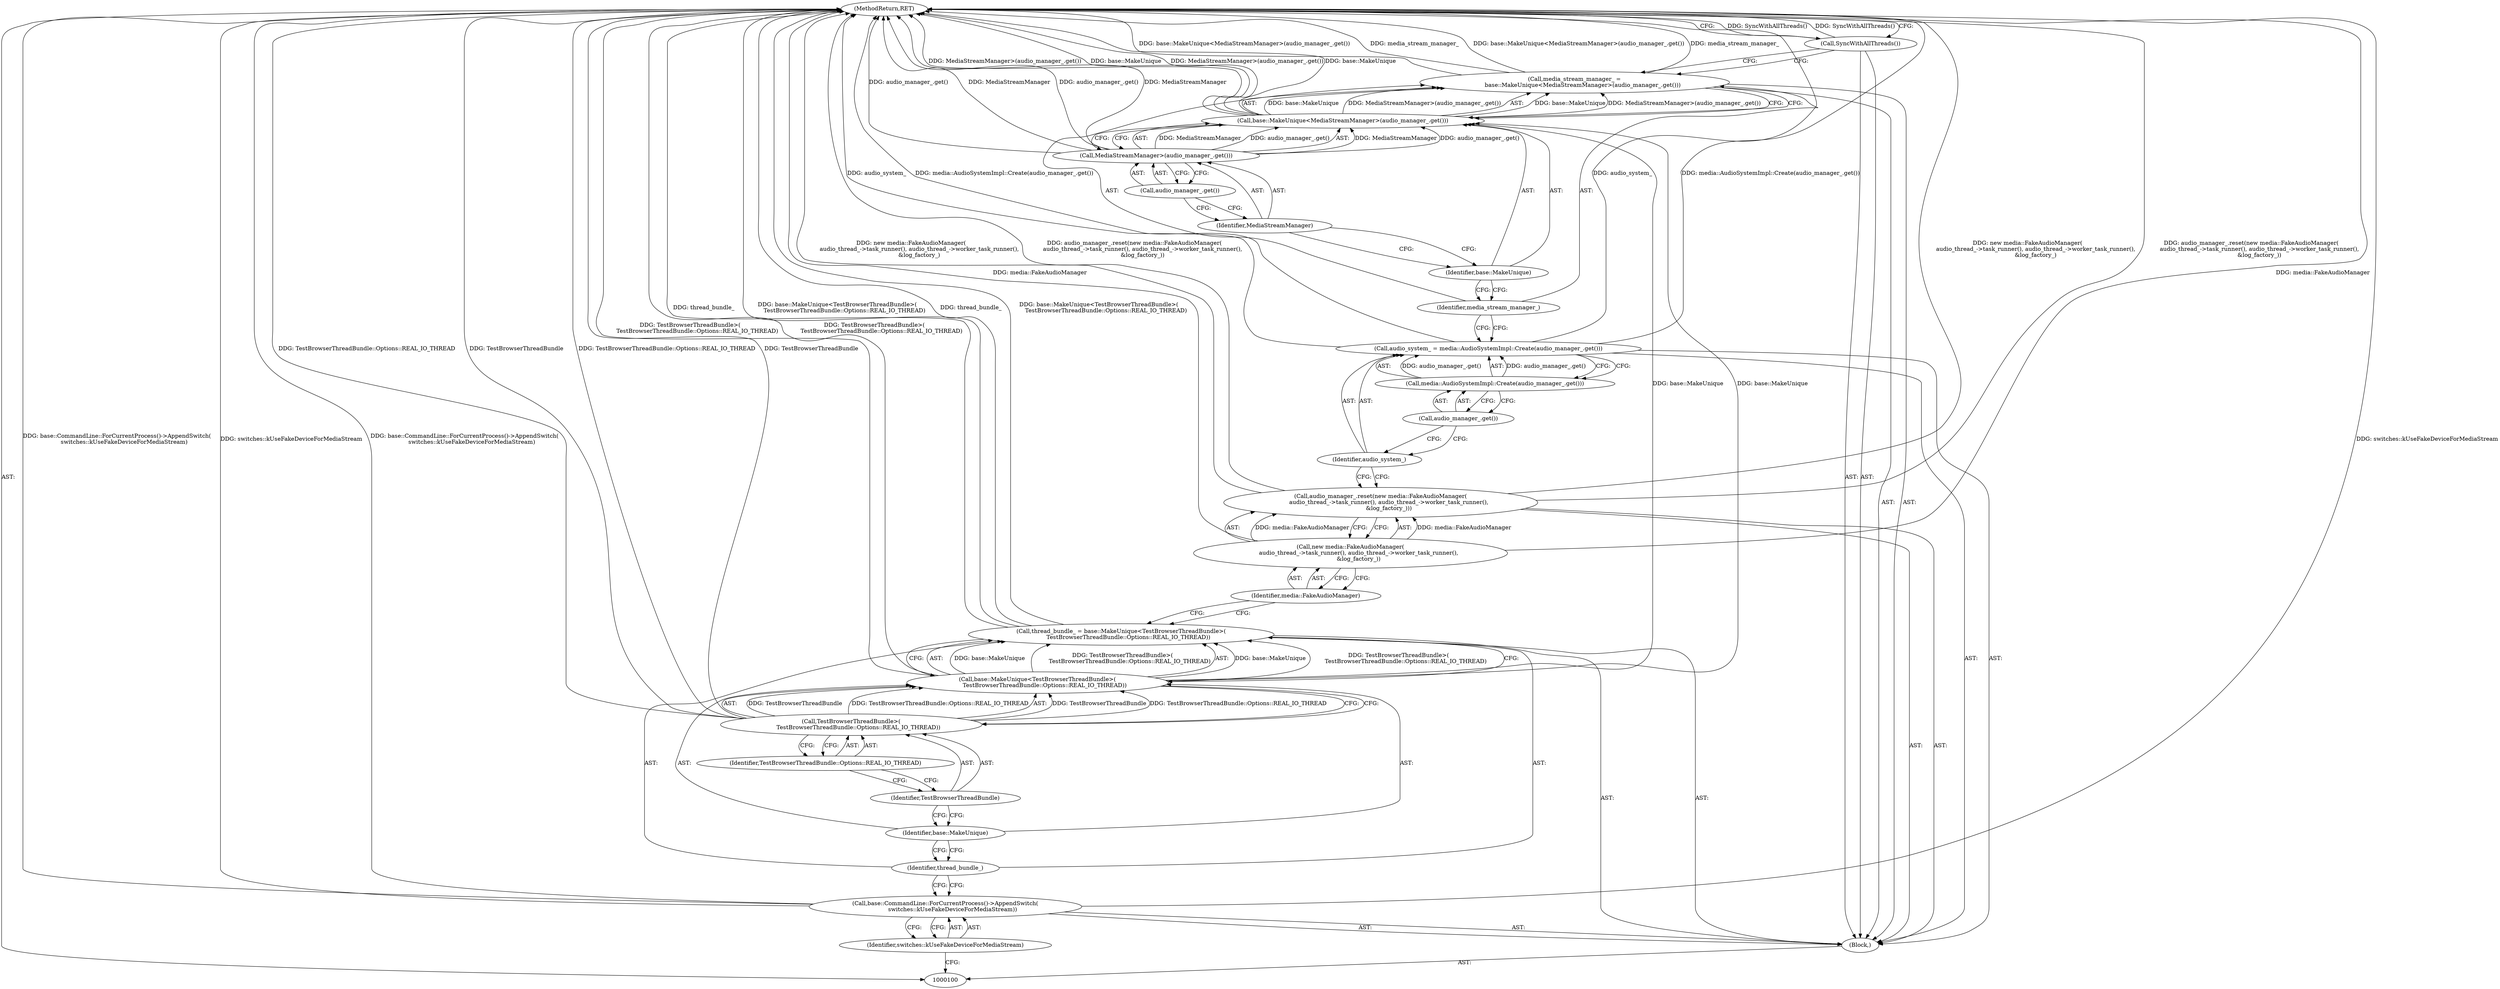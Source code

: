 digraph "0_Chrome_04ff52bb66284467ccb43d90800013b89ee8db75_2" {
"1000126" [label="(MethodReturn,RET)"];
"1000101" [label="(Block,)"];
"1000116" [label="(Call,media::AudioSystemImpl::Create(audio_manager_.get()))"];
"1000114" [label="(Call,audio_system_ = media::AudioSystemImpl::Create(audio_manager_.get()))"];
"1000115" [label="(Identifier,audio_system_)"];
"1000117" [label="(Call,audio_manager_.get())"];
"1000118" [label="(Call,media_stream_manager_ =\n         base::MakeUnique<MediaStreamManager>(audio_manager_.get()))"];
"1000119" [label="(Identifier,media_stream_manager_)"];
"1000122" [label="(Call,MediaStreamManager>(audio_manager_.get()))"];
"1000123" [label="(Identifier,MediaStreamManager)"];
"1000124" [label="(Call,audio_manager_.get())"];
"1000120" [label="(Call,base::MakeUnique<MediaStreamManager>(audio_manager_.get()))"];
"1000121" [label="(Identifier,base::MakeUnique)"];
"1000125" [label="(Call,SyncWithAllThreads())"];
"1000102" [label="(Call,base::CommandLine::ForCurrentProcess()->AppendSwitch(\n        switches::kUseFakeDeviceForMediaStream))"];
"1000103" [label="(Identifier,switches::kUseFakeDeviceForMediaStream)"];
"1000106" [label="(Call,base::MakeUnique<TestBrowserThreadBundle>(\n        TestBrowserThreadBundle::Options::REAL_IO_THREAD))"];
"1000107" [label="(Identifier,base::MakeUnique)"];
"1000108" [label="(Call,TestBrowserThreadBundle>(\n        TestBrowserThreadBundle::Options::REAL_IO_THREAD))"];
"1000109" [label="(Identifier,TestBrowserThreadBundle)"];
"1000104" [label="(Call,thread_bundle_ = base::MakeUnique<TestBrowserThreadBundle>(\n        TestBrowserThreadBundle::Options::REAL_IO_THREAD))"];
"1000105" [label="(Identifier,thread_bundle_)"];
"1000110" [label="(Identifier,TestBrowserThreadBundle::Options::REAL_IO_THREAD)"];
"1000112" [label="(Call,new media::FakeAudioManager(\n         audio_thread_->task_runner(), audio_thread_->worker_task_runner(),\n         &log_factory_))"];
"1000113" [label="(Identifier,media::FakeAudioManager)"];
"1000111" [label="(Call,audio_manager_.reset(new media::FakeAudioManager(\n         audio_thread_->task_runner(), audio_thread_->worker_task_runner(),\n         &log_factory_)))"];
"1000126" -> "1000100"  [label="AST: "];
"1000126" -> "1000125"  [label="CFG: "];
"1000125" -> "1000126"  [label="DDG: SyncWithAllThreads()"];
"1000106" -> "1000126"  [label="DDG: TestBrowserThreadBundle>(\n        TestBrowserThreadBundle::Options::REAL_IO_THREAD)"];
"1000104" -> "1000126"  [label="DDG: thread_bundle_"];
"1000104" -> "1000126"  [label="DDG: base::MakeUnique<TestBrowserThreadBundle>(\n        TestBrowserThreadBundle::Options::REAL_IO_THREAD)"];
"1000122" -> "1000126"  [label="DDG: MediaStreamManager"];
"1000122" -> "1000126"  [label="DDG: audio_manager_.get()"];
"1000102" -> "1000126"  [label="DDG: switches::kUseFakeDeviceForMediaStream"];
"1000102" -> "1000126"  [label="DDG: base::CommandLine::ForCurrentProcess()->AppendSwitch(\n        switches::kUseFakeDeviceForMediaStream)"];
"1000120" -> "1000126"  [label="DDG: MediaStreamManager>(audio_manager_.get())"];
"1000120" -> "1000126"  [label="DDG: base::MakeUnique"];
"1000118" -> "1000126"  [label="DDG: media_stream_manager_"];
"1000118" -> "1000126"  [label="DDG: base::MakeUnique<MediaStreamManager>(audio_manager_.get())"];
"1000114" -> "1000126"  [label="DDG: audio_system_"];
"1000114" -> "1000126"  [label="DDG: media::AudioSystemImpl::Create(audio_manager_.get())"];
"1000111" -> "1000126"  [label="DDG: new media::FakeAudioManager(\n         audio_thread_->task_runner(), audio_thread_->worker_task_runner(),\n         &log_factory_)"];
"1000111" -> "1000126"  [label="DDG: audio_manager_.reset(new media::FakeAudioManager(\n         audio_thread_->task_runner(), audio_thread_->worker_task_runner(),\n         &log_factory_))"];
"1000112" -> "1000126"  [label="DDG: media::FakeAudioManager"];
"1000108" -> "1000126"  [label="DDG: TestBrowserThreadBundle::Options::REAL_IO_THREAD"];
"1000108" -> "1000126"  [label="DDG: TestBrowserThreadBundle"];
"1000101" -> "1000100"  [label="AST: "];
"1000102" -> "1000101"  [label="AST: "];
"1000104" -> "1000101"  [label="AST: "];
"1000111" -> "1000101"  [label="AST: "];
"1000114" -> "1000101"  [label="AST: "];
"1000118" -> "1000101"  [label="AST: "];
"1000125" -> "1000101"  [label="AST: "];
"1000116" -> "1000114"  [label="AST: "];
"1000116" -> "1000117"  [label="CFG: "];
"1000117" -> "1000116"  [label="AST: "];
"1000114" -> "1000116"  [label="CFG: "];
"1000116" -> "1000114"  [label="DDG: audio_manager_.get()"];
"1000114" -> "1000101"  [label="AST: "];
"1000114" -> "1000116"  [label="CFG: "];
"1000115" -> "1000114"  [label="AST: "];
"1000116" -> "1000114"  [label="AST: "];
"1000119" -> "1000114"  [label="CFG: "];
"1000114" -> "1000126"  [label="DDG: audio_system_"];
"1000114" -> "1000126"  [label="DDG: media::AudioSystemImpl::Create(audio_manager_.get())"];
"1000116" -> "1000114"  [label="DDG: audio_manager_.get()"];
"1000115" -> "1000114"  [label="AST: "];
"1000115" -> "1000111"  [label="CFG: "];
"1000117" -> "1000115"  [label="CFG: "];
"1000117" -> "1000116"  [label="AST: "];
"1000117" -> "1000115"  [label="CFG: "];
"1000116" -> "1000117"  [label="CFG: "];
"1000118" -> "1000101"  [label="AST: "];
"1000118" -> "1000120"  [label="CFG: "];
"1000119" -> "1000118"  [label="AST: "];
"1000120" -> "1000118"  [label="AST: "];
"1000125" -> "1000118"  [label="CFG: "];
"1000118" -> "1000126"  [label="DDG: media_stream_manager_"];
"1000118" -> "1000126"  [label="DDG: base::MakeUnique<MediaStreamManager>(audio_manager_.get())"];
"1000120" -> "1000118"  [label="DDG: base::MakeUnique"];
"1000120" -> "1000118"  [label="DDG: MediaStreamManager>(audio_manager_.get())"];
"1000119" -> "1000118"  [label="AST: "];
"1000119" -> "1000114"  [label="CFG: "];
"1000121" -> "1000119"  [label="CFG: "];
"1000122" -> "1000120"  [label="AST: "];
"1000122" -> "1000124"  [label="CFG: "];
"1000123" -> "1000122"  [label="AST: "];
"1000124" -> "1000122"  [label="AST: "];
"1000120" -> "1000122"  [label="CFG: "];
"1000122" -> "1000126"  [label="DDG: MediaStreamManager"];
"1000122" -> "1000126"  [label="DDG: audio_manager_.get()"];
"1000122" -> "1000120"  [label="DDG: MediaStreamManager"];
"1000122" -> "1000120"  [label="DDG: audio_manager_.get()"];
"1000123" -> "1000122"  [label="AST: "];
"1000123" -> "1000121"  [label="CFG: "];
"1000124" -> "1000123"  [label="CFG: "];
"1000124" -> "1000122"  [label="AST: "];
"1000124" -> "1000123"  [label="CFG: "];
"1000122" -> "1000124"  [label="CFG: "];
"1000120" -> "1000118"  [label="AST: "];
"1000120" -> "1000122"  [label="CFG: "];
"1000121" -> "1000120"  [label="AST: "];
"1000122" -> "1000120"  [label="AST: "];
"1000118" -> "1000120"  [label="CFG: "];
"1000120" -> "1000126"  [label="DDG: MediaStreamManager>(audio_manager_.get())"];
"1000120" -> "1000126"  [label="DDG: base::MakeUnique"];
"1000120" -> "1000118"  [label="DDG: base::MakeUnique"];
"1000120" -> "1000118"  [label="DDG: MediaStreamManager>(audio_manager_.get())"];
"1000106" -> "1000120"  [label="DDG: base::MakeUnique"];
"1000122" -> "1000120"  [label="DDG: MediaStreamManager"];
"1000122" -> "1000120"  [label="DDG: audio_manager_.get()"];
"1000121" -> "1000120"  [label="AST: "];
"1000121" -> "1000119"  [label="CFG: "];
"1000123" -> "1000121"  [label="CFG: "];
"1000125" -> "1000101"  [label="AST: "];
"1000125" -> "1000118"  [label="CFG: "];
"1000126" -> "1000125"  [label="CFG: "];
"1000125" -> "1000126"  [label="DDG: SyncWithAllThreads()"];
"1000102" -> "1000101"  [label="AST: "];
"1000102" -> "1000103"  [label="CFG: "];
"1000103" -> "1000102"  [label="AST: "];
"1000105" -> "1000102"  [label="CFG: "];
"1000102" -> "1000126"  [label="DDG: switches::kUseFakeDeviceForMediaStream"];
"1000102" -> "1000126"  [label="DDG: base::CommandLine::ForCurrentProcess()->AppendSwitch(\n        switches::kUseFakeDeviceForMediaStream)"];
"1000103" -> "1000102"  [label="AST: "];
"1000103" -> "1000100"  [label="CFG: "];
"1000102" -> "1000103"  [label="CFG: "];
"1000106" -> "1000104"  [label="AST: "];
"1000106" -> "1000108"  [label="CFG: "];
"1000107" -> "1000106"  [label="AST: "];
"1000108" -> "1000106"  [label="AST: "];
"1000104" -> "1000106"  [label="CFG: "];
"1000106" -> "1000126"  [label="DDG: TestBrowserThreadBundle>(\n        TestBrowserThreadBundle::Options::REAL_IO_THREAD)"];
"1000106" -> "1000104"  [label="DDG: base::MakeUnique"];
"1000106" -> "1000104"  [label="DDG: TestBrowserThreadBundle>(\n        TestBrowserThreadBundle::Options::REAL_IO_THREAD)"];
"1000108" -> "1000106"  [label="DDG: TestBrowserThreadBundle"];
"1000108" -> "1000106"  [label="DDG: TestBrowserThreadBundle::Options::REAL_IO_THREAD"];
"1000106" -> "1000120"  [label="DDG: base::MakeUnique"];
"1000107" -> "1000106"  [label="AST: "];
"1000107" -> "1000105"  [label="CFG: "];
"1000109" -> "1000107"  [label="CFG: "];
"1000108" -> "1000106"  [label="AST: "];
"1000108" -> "1000110"  [label="CFG: "];
"1000109" -> "1000108"  [label="AST: "];
"1000110" -> "1000108"  [label="AST: "];
"1000106" -> "1000108"  [label="CFG: "];
"1000108" -> "1000126"  [label="DDG: TestBrowserThreadBundle::Options::REAL_IO_THREAD"];
"1000108" -> "1000126"  [label="DDG: TestBrowserThreadBundle"];
"1000108" -> "1000106"  [label="DDG: TestBrowserThreadBundle"];
"1000108" -> "1000106"  [label="DDG: TestBrowserThreadBundle::Options::REAL_IO_THREAD"];
"1000109" -> "1000108"  [label="AST: "];
"1000109" -> "1000107"  [label="CFG: "];
"1000110" -> "1000109"  [label="CFG: "];
"1000104" -> "1000101"  [label="AST: "];
"1000104" -> "1000106"  [label="CFG: "];
"1000105" -> "1000104"  [label="AST: "];
"1000106" -> "1000104"  [label="AST: "];
"1000113" -> "1000104"  [label="CFG: "];
"1000104" -> "1000126"  [label="DDG: thread_bundle_"];
"1000104" -> "1000126"  [label="DDG: base::MakeUnique<TestBrowserThreadBundle>(\n        TestBrowserThreadBundle::Options::REAL_IO_THREAD)"];
"1000106" -> "1000104"  [label="DDG: base::MakeUnique"];
"1000106" -> "1000104"  [label="DDG: TestBrowserThreadBundle>(\n        TestBrowserThreadBundle::Options::REAL_IO_THREAD)"];
"1000105" -> "1000104"  [label="AST: "];
"1000105" -> "1000102"  [label="CFG: "];
"1000107" -> "1000105"  [label="CFG: "];
"1000110" -> "1000108"  [label="AST: "];
"1000110" -> "1000109"  [label="CFG: "];
"1000108" -> "1000110"  [label="CFG: "];
"1000112" -> "1000111"  [label="AST: "];
"1000112" -> "1000113"  [label="CFG: "];
"1000113" -> "1000112"  [label="AST: "];
"1000111" -> "1000112"  [label="CFG: "];
"1000112" -> "1000126"  [label="DDG: media::FakeAudioManager"];
"1000112" -> "1000111"  [label="DDG: media::FakeAudioManager"];
"1000113" -> "1000112"  [label="AST: "];
"1000113" -> "1000104"  [label="CFG: "];
"1000112" -> "1000113"  [label="CFG: "];
"1000111" -> "1000101"  [label="AST: "];
"1000111" -> "1000112"  [label="CFG: "];
"1000112" -> "1000111"  [label="AST: "];
"1000115" -> "1000111"  [label="CFG: "];
"1000111" -> "1000126"  [label="DDG: new media::FakeAudioManager(\n         audio_thread_->task_runner(), audio_thread_->worker_task_runner(),\n         &log_factory_)"];
"1000111" -> "1000126"  [label="DDG: audio_manager_.reset(new media::FakeAudioManager(\n         audio_thread_->task_runner(), audio_thread_->worker_task_runner(),\n         &log_factory_))"];
"1000112" -> "1000111"  [label="DDG: media::FakeAudioManager"];
}
